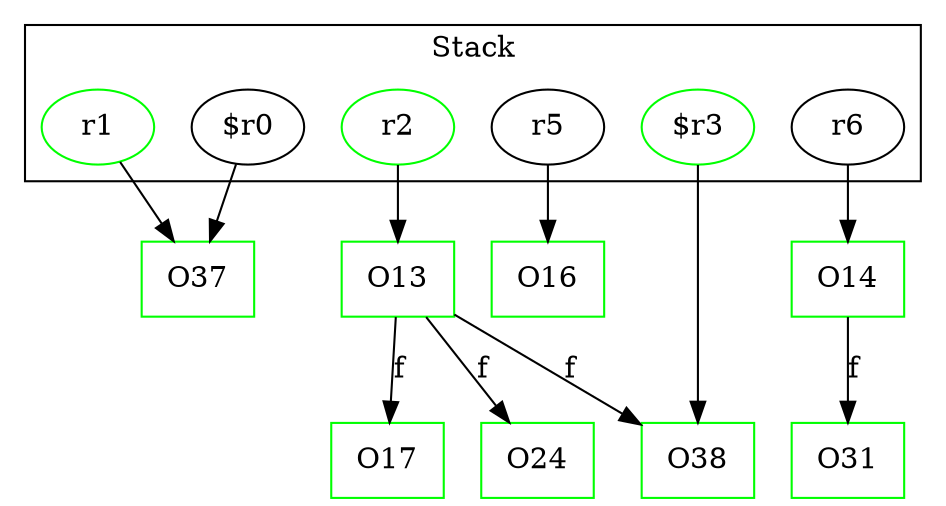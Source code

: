 digraph sample {
  rankDir="LR";
  subgraph cluster_0 {
    label="Stack"
    "r1"; "r2"; "$r0"; "r5"; "r6"; "$r3"; 
  }
  "r1" -> { O37 };
  "r2" -> { O13 };
  "$r0" -> { O37 };
  "r5" -> { O16 };
  "r6" -> { O14 };
  "$r3" -> { O38 };
  O13[shape=box];
  O24[shape=box];
  O37[shape=box];
  O14[shape=box];
  O17[shape=box];
  O38[shape=box];
  O16[shape=box];
  O31[shape=box];
  O13 -> O24[label="f", weight="0.2"]
  O13 -> O17[label="f", weight="0.2"]
  O13 -> O38[label="f", weight="0.2"]
  O14 -> O31[label="f", weight="0.2"]
  "r1"[color="green"];
  O13[color="green"];
  O24[color="green"];
  "r2"[color="green"];
  O37[color="green"];
  O14[color="green"];
  O17[color="green"];
  O38[color="green"];
  O16[color="green"];
  O31[color="green"];
  "$r3"[color="green"];
}
